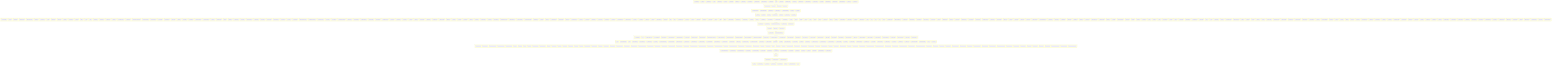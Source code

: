 graph LR
subgraph mapper.py
__mapper_py_collect_files["collect_files"]
__mapper_py_extract_python_functions["extract_python_functions"]
__mapper_py_extract_js_functions["extract_js_functions"]
__mapper_py_find_function_usages["find_function_usages"]
__mapper_py_find_file_dependencies["find_file_dependencies"]
__mapper_py_sanitize_id["sanitize_id"]
__mapper_py_generate_mermaid_subgraphs["generate_mermaid_subgraphs"]
__mapper_py_main["main"]
end
subgraph constants.py
__backend_constants_py_normalize_muscle_group["normalize_muscle_group"]
__backend_constants_py_normalize_muscle_groups["normalize_muscle_groups"]
__backend_constants_py_exercise_matches_focus_area["exercise_matches_focus_area"]
end
subgraph database.py
__backend_database_py_get_db["get_db"]
end
subgraph equipment_service.py
__backend_equipment_service_py__calculate_resistance_combinations["_calculate_resistance_combinations"]
__backend_equipment_service_py_get_available_bench_types["get_available_bench_types"]
__backend_equipment_service_py_get_available_equipment_types["get_available_equipment_types"]
__backend_equipment_service_py_get_available_weights["get_available_weights"]
__backend_equipment_service_py__calculate_plate_combinations["_calculate_plate_combinations"]
__backend_equipment_service_py_can_perform_exercise["can_perform_exercise"]
__backend_equipment_service_py_get_equipment_setup["get_equipment_setup"]
__backend_equipment_service_py__get_resistance_setup["_get_resistance_setup"]
__backend_equipment_service_py__find_resistance_combination["_find_resistance_combination"]
__backend_equipment_service_py__get_dumbbell_setup["_get_dumbbell_setup"]
__backend_equipment_service_py__get_barbell_setup["_get_barbell_setup"]
__backend_equipment_service_py_get_plate_layout["get_plate_layout"]
__backend_equipment_service_py__barbell_layout["_barbell_layout"]
__backend_equipment_service_py__dumbbell_layout["_dumbbell_layout"]
__backend_equipment_service_py__optimize_plate_distribution["_optimize_plate_distribution"]
__backend_equipment_service_py_generate_combinations["generate_combinations"]
end
subgraph main.py
__backend_main_py_safe_timedelta_hours["safe_timedelta_hours"]
__backend_main_py_safe_datetime_subtract["safe_datetime_subtract"]
__backend_main_py_update_exercise_stats_for_user["update_exercise_stats_for_user"]
__backend_main_py_analyze_skip_patterns_realtime["analyze_skip_patterns_realtime"]
__backend_main_py_score_exercise_alternative["score_exercise_alternative"]
__backend_main_py_create_user["create_user"]
__backend_main_py_get_all_users["get_all_users"]
__backend_main_py_get_user["get_user"]
__backend_main_py_update_user["update_user"]
__backend_main_py_update_user_preferences["update_user_preferences"]
__backend_main_py_get_progression_analysis["get_progression_analysis"]
__backend_main_py_delete_user["delete_user"]
__backend_main_py_get_user_favorites["get_user_favorites"]
__backend_main_py_add_favorite["add_favorite"]
__backend_main_py_remove_favorite["remove_favorite"]
__backend_main_py_clear_user_history["clear_user_history"]
__backend_main_py_get_exercises["get_exercises"]
__backend_main_py_get_exercise["get_exercise"]
__backend_main_py_get_available_equipment["get_available_equipment"]
__backend_main_py_can_perform_exercise["can_perform_exercise"]
__backend_main_py_create_program["create_program"]
__backend_main_py_get_program_status["get_program_status"]
__backend_main_py_get_active_program["get_active_program"]
__backend_main_py_generate_program_schedule["generate_program_schedule"]
__backend_main_py_get_program_schedule["get_program_schedule"]
__backend_main_py_update_program_schedule["update_program_schedule"]
__backend_main_py__validate_session_move_schedule["_validate_session_move_schedule"]
__backend_main_py_add_to_program_schedule["add_to_program_schedule"]
__backend_main_py_remove_from_schedule["remove_from_schedule"]
__backend_main_py__get_selection_reason["_get_selection_reason"]
__backend_main_py_get_next_intelligent_session["get_next_intelligent_session"]
__backend_main_py_determine_rotation_pattern["determine_rotation_pattern"]
__backend_main_py_start_program_builder["start_program_builder"]
__backend_main_py_calculate_session_quality_score["calculate_session_quality_score"]
__backend_main_py_calculate_exercise_swap_impact["calculate_exercise_swap_impact"]
__backend_main_py_calculate_session_duration["calculate_session_duration"]
__backend_main_py_generate_comprehensive_program["generate_comprehensive_program"]
__backend_main_py_update_program["update_program"]
__backend_main_py_calculate_session_score_endpoint["calculate_session_score_endpoint"]
__backend_main_py_reorder_session_exercises["reorder_session_exercises"]
__backend_main_py_get_exercise_alternatives["get_exercise_alternatives"]
__backend_main_py_swap_exercise_in_program["swap_exercise_in_program"]
__backend_main_py_start_workout["start_workout"]
__backend_main_py_get_active_workout["get_active_workout"]
__backend_main_py_add_set["add_set"]
__backend_main_py_get_workout_sets["get_workout_sets"]
__backend_main_py_get_workout["get_workout"]
__backend_main_py_get_set_recommendations["get_set_recommendations"]
__backend_main_py_get_reason_explanation["get_reason_explanation"]
__backend_main_py_record_ml_rest_feedback["record_ml_rest_feedback"]
__backend_main_py_update_workout_fatigue["update_workout_fatigue"]
__backend_main_py_complete_workout["complete_workout"]
__backend_main_py_update_set_rest_duration["update_set_rest_duration"]
__backend_main_py_get_user_stats["get_user_stats"]
__backend_main_py_get_progress_data["get_progress_data"]
__backend_main_py_get_exercise_progression["get_exercise_progression"]
__backend_main_py_calculate_trend["calculate_trend"]
__backend_main_py_get_personal_records["get_personal_records"]
__backend_main_py_get_attendance_calendar["get_attendance_calendar"]
__backend_main_py_calculate_optimal_session_spacing["calculate_optimal_session_spacing"]
__backend_main_py_populate_program_planning_intelligent["populate_program_planning_intelligent"]
__backend_main_py_adapt_session_exercises["adapt_session_exercises"]
__backend_main_py_extract_primary_muscles["extract_primary_muscles"]
__backend_main_py_populate_user_planning_intelligent["populate_user_planning_intelligent"]
__backend_main_py_calculate_recovery_warnings["calculate_recovery_warnings"]
__backend_main_py_generate_week_optimization_suggestions["generate_week_optimization_suggestions"]
__backend_main_py_get_volume_burndown["get_volume_burndown"]
__backend_main_py_get_muscle_sunburst["get_muscle_sunburst"]
__backend_main_py_get_recovery_gantt["get_recovery_gantt"]
__backend_main_py_get_muscle_balance["get_muscle_balance"]
__backend_main_py_get_ml_confidence_evolution["get_ml_confidence_evolution"]
__backend_main_py_get_ml_adjustments_flow["get_ml_adjustments_flow"]
__backend_main_py_get_time_distribution["get_time_distribution"]
__backend_main_py_get_workout_intensity_recovery["get_workout_intensity_recovery"]
__backend_main_py_get_ml_insights_overview["get_ml_insights_overview"]
__backend_main_py_get_ml_progression_analysis["get_ml_progression_analysis"]
__backend_main_py_get_ml_recommendations_accuracy["get_ml_recommendations_accuracy"]
__backend_main_py_get_ml_exercise_patterns["get_ml_exercise_patterns"]
__backend_main_py_get_muscles_for_group["get_muscles_for_group"]
__backend_main_py_get_available_weights["get_available_weights"]
__backend_main_py_get_plate_layout["get_plate_layout"]
__backend_main_py_toggle_plate_helper["toggle_plate_helper"]
__backend_main_py_refresh_user_stats["refresh_user_stats"]
__backend_main_py_record_ml_feedback["record_ml_feedback"]
__backend_main_py_update_program_schedule_metadata["update_program_schedule_metadata"]
__backend_main_py_estimate_exercise_duration["estimate_exercise_duration"]
__backend_main_py_normalize_datetime_for_comparison["normalize_datetime_for_comparison"]
end
subgraph ml_engine.py
__backend_ml_engine_py___init__["__init__"]
__backend_ml_engine_py_get_user_available_equipment["get_user_available_equipment"]
__backend_ml_engine_py__mean["_mean"]
__backend_ml_engine_py__linear_regression_slope["_linear_regression_slope"]
__backend_ml_engine_py_calculate_starting_weight["calculate_starting_weight"]
__backend_ml_engine_py__estimate_initial_weight["_estimate_initial_weight"]
__backend_ml_engine_py__get_user_weight["_get_user_weight"]
__backend_ml_engine_py_predict_next_session_performance["predict_next_session_performance"]
__backend_ml_engine_py_adjust_workout_in_progress["adjust_workout_in_progress"]
__backend_ml_engine_py_calculate_optimal_rep_range["calculate_optimal_rep_range"]
__backend_ml_engine_py__get_adjustment_reason["_get_adjustment_reason"]
__backend_ml_engine_py_generate_adaptive_program["generate_adaptive_program"]
__backend_ml_engine_py_generate_adaptive_workout["generate_adaptive_workout"]
__backend_ml_engine_py__estimate_session_duration["_estimate_session_duration"]
__backend_ml_engine_py__generate_fallback_workout["_generate_fallback_workout"]
__backend_ml_engine_py__select_exercises_for_day["_select_exercises_for_day"]
__backend_ml_engine_py_get_sets_reps_for_level["get_sets_reps_for_level"]
__backend_ml_engine_py_analyze_injury_risk["analyze_injury_risk"]
__backend_ml_engine_py_calculate_weight_for_exercise["calculate_weight_for_exercise"]
__backend_ml_engine_py__get_default_weight_for_exercise["_get_default_weight_for_exercise"]
__backend_ml_engine_py___init__["__init__"]
__backend_ml_engine_py_get_muscle_readiness["get_muscle_readiness"]
__backend_ml_engine_py___init__["__init__"]
__backend_ml_engine_py_calculate_optimal_volume["calculate_optimal_volume"]
__backend_ml_engine_py_get_volume_deficit["get_volume_deficit"]
__backend_ml_engine_py___init__["__init__"]
__backend_ml_engine_py_get_user_available_equipment["get_user_available_equipment"]
__backend_ml_engine_py_build_session["build_session"]
__backend_ml_engine_py__check_equipment_availability["_check_equipment_availability"]
__backend_ml_engine_py__select_best_exercises["_select_best_exercises"]
__backend_ml_engine_py__is_suitable_level["_is_suitable_level"]
__backend_ml_engine_py___init__["__init__"]
__backend_ml_engine_py_get_trajectory_status["get_trajectory_status"]
__backend_ml_engine_py__calculate_volume_by_muscle["_calculate_volume_by_muscle"]
__backend_ml_engine_py__calculate_consistency_score["_calculate_consistency_score"]
__backend_ml_engine_py__calculate_volume_adherence["_calculate_volume_adherence"]
__backend_ml_engine_py__analyze_muscle_balance["_analyze_muscle_balance"]
__backend_ml_engine_py__generate_insights["_generate_insights"]
__backend_ml_engine_py_get_exercise_staleness["get_exercise_staleness"]
__backend_ml_engine_py___init__["__init__"]
__backend_ml_engine_py_handle_session_completed["handle_session_completed"]
__backend_ml_engine_py_handle_session_skipped["handle_session_skipped"]
__backend_ml_engine_py_get_smart_reminder["get_smart_reminder"]
__backend_ml_engine_py__update_current_volumes["_update_current_volumes"]
__backend_ml_engine_py__calculate_7day_volume["_calculate_7day_volume"]
__backend_ml_engine_py__detect_overtraining["_detect_overtraining"]
__backend_ml_engine_py__force_deload_period["_force_deload_period"]
__backend_ml_engine_py__recalibrate_targets["_recalibrate_targets"]
__backend_ml_engine_py_analyze_program_performance["analyze_program_performance"]
__backend_ml_engine_py_suggest_program_adjustments["suggest_program_adjustments"]
__backend_ml_engine_py_score_ex["score_ex"]
__backend_ml_engine_py_pick_from_group["pick_from_group"]
end
subgraph ml_recommendations.py
__backend_ml_recommendations_py_safe_timedelta_hours["safe_timedelta_hours"]
__backend_ml_recommendations_py___init__["__init__"]
__backend_ml_recommendations_py__calculate_performance_score["_calculate_performance_score"]
__backend_ml_recommendations_py_get_set_recommendations["get_set_recommendations"]
__backend_ml_recommendations_py__get_historical_context["_get_historical_context"]
__backend_ml_recommendations_py__calculate_performance_state["_calculate_performance_state"]
__backend_ml_recommendations_py__apply_variable_weight_strategy["_apply_variable_weight_strategy"]
__backend_ml_recommendations_py__get_session_context["_get_session_context"]
__backend_ml_recommendations_py__calculate_base_effort_factor["_calculate_base_effort_factor"]
__backend_ml_recommendations_py__calculate_rest_impact_factor["_calculate_rest_impact_factor"]
__backend_ml_recommendations_py__calculate_performance_consistency_factor["_calculate_performance_consistency_factor"]
__backend_ml_recommendations_py__calculate_set_progression_factor["_calculate_set_progression_factor"]
__backend_ml_recommendations_py__calculate_session_fatigue_factor["_calculate_session_fatigue_factor"]
__backend_ml_recommendations_py__calculate_weight_recommendation["_calculate_weight_recommendation"]
__backend_ml_recommendations_py__calculate_reps_recommendation["_calculate_reps_recommendation"]
__backend_ml_recommendations_py__calculate_adaptive_rest_recommendation["_calculate_adaptive_rest_recommendation"]
__backend_ml_recommendations_py__apply_safety_constraints["_apply_safety_constraints"]
__backend_ml_recommendations_py__calculate_adaptive_confidence["_calculate_adaptive_confidence"]
__backend_ml_recommendations_py__generate_adaptive_reasoning["_generate_adaptive_reasoning"]
__backend_ml_recommendations_py__apply_fixed_weight_strategy["_apply_fixed_weight_strategy"]
__backend_ml_recommendations_py__calculate_optimal_rest["_calculate_optimal_rest"]
__backend_ml_recommendations_py__get_or_create_coefficients["_get_or_create_coefficients"]
__backend_ml_recommendations_py__update_user_coefficients["_update_user_coefficients"]
__backend_ml_recommendations_py__detect_progression_patterns["_detect_progression_patterns"]
__backend_ml_recommendations_py__determine_change["_determine_change"]
__backend_ml_recommendations_py__estimate_initial_weight["_estimate_initial_weight"]
__backend_ml_recommendations_py__legacy_estimate_weight["_legacy_estimate_weight"]
__backend_ml_recommendations_py_calculate_exercise_volume["calculate_exercise_volume"]
__backend_ml_recommendations_py__estimate_weight["_estimate_weight"]
__backend_ml_recommendations_py__calculate_fatigue_adjustment["_calculate_fatigue_adjustment"]
__backend_ml_recommendations_py__calculate_effort_adjustment["_calculate_effort_adjustment"]
__backend_ml_recommendations_py__calculate_rest_adjustment["_calculate_rest_adjustment"]
__backend_ml_recommendations_py__find_closest_available_weight["_find_closest_available_weight"]
__backend_ml_recommendations_py__calculate_confidence["_calculate_confidence"]
__backend_ml_recommendations_py__calculate_rest_consistency["_calculate_rest_consistency"]
__backend_ml_recommendations_py__generate_reasoning["_generate_reasoning"]
__backend_ml_recommendations_py__determine_change["_determine_change"]
__backend_ml_recommendations_py_record_set_performance["record_set_performance"]
end
subgraph routes.py
__backend_routes_py_get_adaptive_targets["get_adaptive_targets"]
__backend_routes_py__generate_scoring_recommendations["_generate_scoring_recommendations"]
end
subgraph schemas.py
__backend_schemas_py_validate_duration["validate_duration"]
__backend_schemas_py_validate_frequency["validate_frequency"]
__backend_schemas_py_validate_focus_areas["validate_focus_areas"]
end
subgraph weight_calculator.py
__backend_weight_calculator_py_get_barbell_weights["get_barbell_weights"]
__backend_weight_calculator_py_get_dumbbell_weights["get_dumbbell_weights"]
__backend_weight_calculator_py__calculate_mixed_dumbbell_combinations["_calculate_mixed_dumbbell_combinations"]
__backend_weight_calculator_py_get_kettlebell_weights["get_kettlebell_weights"]
__backend_weight_calculator_py_get_machine_weights["get_machine_weights"]
end
subgraph app.js
__frontend_app_js_storeCurrentScoringData["storeCurrentScoringData"]
__frontend_app_js_transitionTo["transitionTo"]
__frontend_app_js_updateUIForState["updateUIForState"]
__frontend_app_js_validateEquipmentConfig["validateEquipmentConfig"]
__frontend_app_js_showAvailableWeightsPreview["showAvailableWeightsPreview"]
__frontend_app_js_handleUrlAction["handleUrlAction"]
__frontend_app_js_registerServiceWorker["registerServiceWorker"]
__frontend_app_js_showView["showView"]
__frontend_app_js_showMainInterface["showMainInterface"]
__frontend_app_js_showOnboarding["showOnboarding"]
__frontend_app_js_showHomePage["showHomePage"]
__frontend_app_js_loadExistingProfiles["loadExistingProfiles"]
__frontend_app_js_startNewProfile["startNewProfile"]
__frontend_app_js_showStep["showStep"]
__frontend_app_js_nextStep["nextStep"]
__frontend_app_js_prevStep["prevStep"]
__frontend_app_js_updateProgressBar["updateProgressBar"]
__frontend_app_js_validateCurrentStep["validateCurrentStep"]
__frontend_app_js_loadEquipmentStep["loadEquipmentStep"]
__frontend_app_js_toggleEquipment["toggleEquipment"]
__frontend_app_js_loadDetailedEquipmentConfig["loadDetailedEquipmentConfig"]
__frontend_app_js_getBenchCapabilities["getBenchCapabilities"]
__frontend_app_js_estimateExerciseCompatibilityFromBench["estimateExerciseCompatibilityFromBench"]
__frontend_app_js__estimateExerciseCompatibility["_estimateExerciseCompatibility"]
__frontend_app_js_showEquipmentWarnings["showEquipmentWarnings"]
__frontend_app_js_completeOnboarding["completeOnboarding"]
__frontend_app_js_showMainInterface["showMainInterface"]
__frontend_app_js_collectEquipmentConfig["collectEquipmentConfig"]
__frontend_app_js_collectFocusAreas["collectFocusAreas"]
__frontend_app_js_loadDashboard["loadDashboard"]
__frontend_app_js_loadProgramStatus["loadProgramStatus"]
__frontend_app_js_startProgramBuilder["startProgramBuilder"]
__frontend_app_js_enrichWorkoutsWithExercises["enrichWorkoutsWithExercises"]
__frontend_app_js_showWorkoutResumeBanner["showWorkoutResumeBanner"]
__frontend_app_js_resumeWorkout["resumeWorkout"]
__frontend_app_js_abandonActiveWorkout["abandonActiveWorkout"]
__frontend_app_js_skipExercise["skipExercise"]
__frontend_app_js_showSkipModal["showSkipModal"]
__frontend_app_js_restartSkippedExercise["restartSkippedExercise"]
__frontend_app_js_getExerciseName["getExerciseName"]
__frontend_app_js_updateExecuteButtonState["updateExecuteButtonState"]
__frontend_app_js_loadMuscleReadiness["loadMuscleReadiness"]
__frontend_app_js_isWorkoutComplete["isWorkoutComplete"]
__frontend_app_js_loadRecentWorkouts["loadRecentWorkouts"]
__frontend_app_js_generateMuscleDistribution["generateMuscleDistribution"]
__frontend_app_js_toggleMuscleTooltip["toggleMuscleTooltip"]
__frontend_app_js_startFreeWorkout["startFreeWorkout"]
__frontend_app_js_startProgramWorkout["startProgramWorkout"]
__frontend_app_js_showComprehensiveSessionPreview["showComprehensiveSessionPreview"]
__frontend_app_js_confirmStartComprehensiveWorkout["confirmStartComprehensiveWorkout"]
__frontend_app_js_setupComprehensiveWorkout["setupComprehensiveWorkout"]
__frontend_app_js_regenerateSession["regenerateSession"]
__frontend_app_js_getFocusAreaName["getFocusAreaName"]
__frontend_app_js_setupProgramWorkoutWithSelection["setupProgramWorkoutWithSelection"]
__frontend_app_js_showSessionPreview["showSessionPreview"]
__frontend_app_js_showProgramStartModal["showProgramStartModal"]
__frontend_app_js_buildEnhancedModalContent["buildEnhancedModalContent"]
__frontend_app_js_buildExerciseItemHTML["buildExerciseItemHTML"]
__frontend_app_js_storeCurrentScoringData["storeCurrentScoringData"]
__frontend_app_js_showProgramPreview["showProgramPreview"]
__frontend_app_js_confirmStartProgramWorkout["confirmStartProgramWorkout"]
__frontend_app_js_setupFreeWorkout["setupFreeWorkout"]
__frontend_app_js_setupProgramWorkout["setupProgramWorkout"]
__frontend_app_js_selectExerciseById["selectExerciseById"]
__frontend_app_js_selectExercise["selectExercise"]
__frontend_app_js_renderMLToggle["renderMLToggle"]
__frontend_app_js_renderMLConfidence["renderMLConfidence"]
__frontend_app_js_toggleMLAdjustment["toggleMLAdjustment"]
__frontend_app_js_renderMLExplanation["renderMLExplanation"]
__frontend_app_js_displayRecommendations["displayRecommendations"]
__frontend_app_js_addToMLHistory["addToMLHistory"]
__frontend_app_js_renderMLHistory["renderMLHistory"]
__frontend_app_js_formatTimeAgo["formatTimeAgo"]
__frontend_app_js_getConfidenceIcon["getConfidenceIcon"]
__frontend_app_js_toggleMLHistory["toggleMLHistory"]
__frontend_app_js_recordMLDecision["recordMLDecision"]
__frontend_app_js_updateMLHistoryDisplay["updateMLHistoryDisplay"]
__frontend_app_js_updateSeriesDots["updateSeriesDots"]
__frontend_app_js_updateHeaderProgress["updateHeaderProgress"]
__frontend_app_js_updateProgramExerciseProgress["updateProgramExerciseProgress"]
__frontend_app_js_updateSetNavigationButtons["updateSetNavigationButtons"]
__frontend_app_js_updateSetRecommendations["updateSetRecommendations"]
__frontend_app_js_displayRecommendationChanges["displayRecommendationChanges"]
__frontend_app_js_updateAIDetailsPanel["updateAIDetailsPanel"]
__frontend_app_js_toggleAIDetails["toggleAIDetails"]
__frontend_app_js_syncMLToggles["syncMLToggles"]
__frontend_app_js_renderConfidenceIndicators["renderConfidenceIndicators"]
__frontend_app_js_renderSingleConfidence["renderSingleConfidence"]
__frontend_app_js_getExerciseType["getExerciseType"]
__frontend_app_js_configureUIForExerciseType["configureUIForExerciseType"]
__frontend_app_js_configureIsometric["configureIsometric"]
__frontend_app_js_setupIsometricTimer["setupIsometricTimer"]
__frontend_app_js_handleIsometricAction["handleIsometricAction"]
__frontend_app_js_cleanupIsometricTimer["cleanupIsometricTimer"]
__frontend_app_js_configureBodyweight["configureBodyweight"]
__frontend_app_js_configureWeighted["configureWeighted"]
__frontend_app_js_calculateMaxDumbbellWeight["calculateMaxDumbbellWeight"]
__frontend_app_js_updateRestRecommendation["updateRestRecommendation"]
__frontend_app_js_updateConfidence["updateConfidence"]
__frontend_app_js_applyDefaultValues["applyDefaultValues"]
__frontend_app_js_updateSetsHistory["updateSetsHistory"]
__frontend_app_js_finishExercise["finishExercise"]
__frontend_app_js_loadNextProgramExercise["loadNextProgramExercise"]
__frontend_app_js_updateRestTimer["updateRestTimer"]
__frontend_app_js_skipRest["skipRest"]
__frontend_app_js_endRest["endRest"]
__frontend_app_js_showExerciseCompletion["showExerciseCompletion"]
__frontend_app_js_startWorkoutTimer["startWorkoutTimer"]
__frontend_app_js_startSetTimer["startSetTimer"]
__frontend_app_js_toggleWorkoutAudio["toggleWorkoutAudio"]
__frontend_app_js_setAudioVolume["setAudioVolume"]
__frontend_app_js_testWorkoutSounds["testWorkoutSounds"]
__frontend_app_js_endWorkout["endWorkout"]
__frontend_app_js_loadStats["loadStats"]
__frontend_app_js_loadStats["loadStats"]
__frontend_app_js_loadProfile["loadProfile"]
__frontend_app_js_updateProgramCardStatus["updateProgramCardStatus"]
__frontend_app_js_toggleWeightPreference["toggleWeightPreference"]
__frontend_app_js_toggleSoundNotifications["toggleSoundNotifications"]
__frontend_app_js_togglePlateHelper["togglePlateHelper"]
__frontend_app_js_editEquipment["editEquipment"]
__frontend_app_js_toggleModalEquipment["toggleModalEquipment"]
__frontend_app_js_estimateTrainingCapacity["estimateTrainingCapacity"]
__frontend_app_js_showConfigurationSummary["showConfigurationSummary"]
__frontend_app_js_saveEquipmentChanges["saveEquipmentChanges"]
__frontend_app_js_clearHistory["clearHistory"]
__frontend_app_js_deleteProfile["deleteProfile"]
__frontend_app_js_showModal["showModal"]
__frontend_app_js_closeModal["closeModal"]
__frontend_app_js_showToast["showToast"]
__frontend_app_js_formatTime["formatTime"]
__frontend_app_js_formatDate["formatDate"]
__frontend_app_js_setupEventListeners["setupEventListeners"]
__frontend_app_js_filterExercises["filterExercises"]
__frontend_app_js_toggleFavorite["toggleFavorite"]
__frontend_app_js_updateFavoritesTabCount["updateFavoritesTabCount"]
__frontend_app_js_updateFavoriteDisplay["updateFavoriteDisplay"]
__frontend_app_js_playRestSound["playRestSound"]
__frontend_app_js_showExerciseSelection["showExerciseSelection"]
__frontend_app_js_apiRequest["apiRequest"]
__frontend_app_js_apiGet["apiGet"]
__frontend_app_js_apiPost["apiPost"]
__frontend_app_js_apiPut["apiPut"]
__frontend_app_js_apiDelete["apiDelete"]
__frontend_app_js_loadProgramExercisesList["loadProgramExercisesList"]
__frontend_app_js_handleExerciseCardSimpleClick["handleExerciseCardSimpleClick"]
__frontend_app_js_handleExerciseAction["handleExerciseAction"]
__frontend_app_js_handleExerciseCardClick["handleExerciseCardClick"]
__frontend_app_js_selectProgramExercise["selectProgramExercise"]
__frontend_app_js_saveCurrentExerciseState["saveCurrentExerciseState"]
__frontend_app_js_cleanupCurrentState["cleanupCurrentState"]
__frontend_app_js_restartExercise["restartExercise"]
__frontend_app_js_loadAvailableExercises["loadAvailableExercises"]
__frontend_app_js_searchExercises["searchExercises"]
__frontend_app_js_filterByMuscleGroup["filterByMuscleGroup"]
__frontend_app_js_showNoFavoritesMessage["showNoFavoritesMessage"]
__frontend_app_js_enableHorizontalScroll["enableHorizontalScroll"]
__frontend_app_js_selectExerciseFromCard["selectExerciseFromCard"]
__frontend_app_js_calculateAdaptiveRestTime["calculateAdaptiveRestTime"]
__frontend_app_js_calculateSessionStats["calculateSessionStats"]
__frontend_app_js_showSessionSummary["showSessionSummary"]
__frontend_app_js_sendNotification["sendNotification"]
__frontend_app_js_vibratePattern["vibratePattern"]
__frontend_app_js_saveWorkoutState["saveWorkoutState"]
__frontend_app_js_loadWorkoutState["loadWorkoutState"]
__frontend_app_js_clearWorkoutState["clearWorkoutState"]
__frontend_app_js_updateExerciseProgress["updateExerciseProgress"]
__frontend_app_js_getCurrentProgramExercisesCount["getCurrentProgramExercisesCount"]
__frontend_app_js_validateWorkoutState["validateWorkoutState"]
__frontend_app_js_handleWorkoutError["handleWorkoutError"]
__frontend_app_js_getSuggestedWeight["getSuggestedWeight"]
__frontend_app_js_findClosestWeight["findClosestWeight"]
__frontend_app_js_updatePlateHelper["updatePlateHelper"]
__frontend_app_js_showPlateHelper["showPlateHelper"]
__frontend_app_js_createSimpleLayout["createSimpleLayout"]
__frontend_app_js_createDumbbellVisualization["createDumbbellVisualization"]
__frontend_app_js_createBarbellVisualization["createBarbellVisualization"]
__frontend_app_js_hidePlateHelper["hidePlateHelper"]
__frontend_app_js_startRestPeriod["startRestPeriod"]
__frontend_app_js_requestNotificationPermission["requestNotificationPermission"]
__frontend_app_js_setSessionFatigue["setSessionFatigue"]
__frontend_app_js_adjustWeight["adjustWeight"]
__frontend_app_js_adjustWeightUp["adjustWeightUp"]
__frontend_app_js_adjustWeightDown["adjustWeightDown"]
__frontend_app_js_adjustReps["adjustReps"]
__frontend_app_js_adjustDuration["adjustDuration"]
__frontend_app_js_executeSet["executeSet"]
__frontend_app_js_getSetTimerSeconds["getSetTimerSeconds"]
__frontend_app_js_selectFatigue["selectFatigue"]
__frontend_app_js_selectEffort["selectEffort"]
__frontend_app_js_checkAutoValidation["checkAutoValidation"]
__frontend_app_js_saveFeedbackAndRest["saveFeedbackAndRest"]
__frontend_app_js_resetFeedbackSelection["resetFeedbackSelection"]
__frontend_app_js_showAutoValidation["showAutoValidation"]
__frontend_app_js_setFatigue["setFatigue"]
__frontend_app_js_setEffort["setEffort"]
__frontend_app_js_validateSessionState["validateSessionState"]
__frontend_app_js_completeRest["completeRest"]
__frontend_app_js_updateLastSetRestDuration["updateLastSetRestDuration"]
__frontend_app_js_showSetCompletionOptions["showSetCompletionOptions"]
__frontend_app_js_addExtraSet["addExtraSet"]
__frontend_app_js_handleExtraSet["handleExtraSet"]
__frontend_app_js_previousSet["previousSet"]
__frontend_app_js_changeExercise["changeExercise"]
__frontend_app_js_initiateSwap["initiateSwap"]
__frontend_app_js_executeSwapTransition["executeSwapTransition"]
__frontend_app_js_updateLocalStateAfterSwap["updateLocalStateAfterSwap"]
__frontend_app_js_showSwapReasonModal["showSwapReasonModal"]
__frontend_app_js_proceedToAlternatives["proceedToAlternatives"]
__frontend_app_js_showAlternativesFromAPI["showAlternativesFromAPI"]
__frontend_app_js_showAlternativesModal["showAlternativesModal"]
__frontend_app_js_selectAlternativeManual["selectAlternativeManual"]
__frontend_app_js_selectAlternative["selectAlternative"]
__frontend_app_js_keepCurrentWithAdaptation["keepCurrentWithAdaptation"]
__frontend_app_js_getReasonLabel["getReasonLabel"]
__frontend_app_js_executeSwap["executeSwap"]
__frontend_app_js_adjustRestTime["adjustRestTime"]
__frontend_app_js_addRestTime["addRestTime"]
__frontend_app_js_pauseWorkout["pauseWorkout"]
__frontend_app_js_abandonWorkout["abandonWorkout"]
__frontend_app_js_showProgramExerciseList["showProgramExerciseList"]
__frontend_app_js_canSwapExercise["canSwapExercise"]
__frontend_app_js_getCurrentExerciseData["getCurrentExerciseData"]
__frontend_app_js_initSwipeGestures["initSwipeGestures"]
__frontend_app_js_addSwipeSupport["addSwipeSupport"]
__frontend_app_js_addSwipeToExerciseCards["addSwipeToExerciseCards"]
__frontend_app_js_initializeExerciseReorder["initializeExerciseReorder"]
__frontend_app_js_handleTouchStart["handleTouchStart"]
__frontend_app_js_handleTouchMove["handleTouchMove"]
__frontend_app_js_handleTouchEnd["handleTouchEnd"]
__frontend_app_js_handleMouseDown["handleMouseDown"]
__frontend_app_js_handleMouseMove["handleMouseMove"]
__frontend_app_js_handleMouseUp["handleMouseUp"]
__frontend_app_js_startDragVisualFeedback["startDragVisualFeedback"]
__frontend_app_js_reorderExercisesInDOM["reorderExercisesInDOM"]
__frontend_app_js_updateExerciseNumbers["updateExerciseNumbers"]
__frontend_app_js_finalizeDragOperation["finalizeDragOperation"]
__frontend_app_js_getCurrentExerciseOrder["getCurrentExerciseOrder"]
__frontend_app_js_updateScoreDisplay["updateScoreDisplay"]
__frontend_app_js_showScoreChangeFeedback["showScoreChangeFeedback"]
__frontend_app_js_applyOptimalOrder["applyOptimalOrder"]
__frontend_app_js_cleanupDragDropListeners["cleanupDragDropListeners"]
__frontend_app_js_showProgramBuilder["showProgramBuilder"]
__frontend_app_js_addScoreAnimations["addScoreAnimations"]
__frontend_app_js_showPlanning["showPlanning"]
__frontend_app_js_showProgramInterface["showProgramInterface"]
__frontend_app_js_showProgramChoiceModal["showProgramChoiceModal"]
__frontend_app_js_showNextSession["showNextSession"]
__frontend_app_js_showPlanningFromProgram["showPlanningFromProgram"]
end
subgraph muscle-colors.js
__frontend_muscle_colors_js_getMuscleColor["getMuscleColor"]
__frontend_muscle_colors_js_getMuscleGroup["getMuscleGroup"]
__frontend_muscle_colors_js_getChartColors["getChartColors"]
__frontend_muscle_colors_js_getMuscleBackground["getMuscleBackground"]
__frontend_muscle_colors_js_getMuscleClass["getMuscleClass"]
__frontend_muscle_colors_js_getVolumeChartConfig["getVolumeChartConfig"]
__frontend_muscle_colors_js_applyMuscleStyle["applyMuscleStyle"]
end
subgraph planning.js
__frontend_planning_js_checkUserHasActiveProgram["checkUserHasActiveProgram"]
__frontend_planning_js_showUpcomingSessionsModal["showUpcomingSessionsModal"]
__frontend_planning_js_getUpcomingSessions["getUpcomingSessions"]
__frontend_planning_js_renderUpcomingSession["renderUpcomingSession"]
__frontend_planning_js_showNoProgramSessionsModal["showNoProgramSessionsModal"]
__frontend_planning_js_getScoreColor["getScoreColor"]
__frontend_planning_js_getMuscleColor["getMuscleColor"]
end
subgraph session_quality_engine.js
__frontend_session_quality_engine_js_renderScoreBreakdown["renderScoreBreakdown"]
__frontend_session_quality_engine_js_getScoreColor["getScoreColor"]
__frontend_session_quality_engine_js_getScoreGradient["getScoreGradient"]
__frontend_session_quality_engine_js_getUserContext["getUserContext"]
end
subgraph stats-charts.js
__frontend_stats_charts_js_getSafeMuscleColor["getSafeMuscleColor"]
__frontend_stats_charts_js_initStatsCharts["initStatsCharts"]
__frontend_stats_charts_js_initStatsEventListeners["initStatsEventListeners"]
__frontend_stats_charts_js_switchTab["switchTab"]
__frontend_stats_charts_js_loadActiveTabCharts["loadActiveTabCharts"]
__frontend_stats_charts_js_loadTabCharts["loadTabCharts"]
__frontend_stats_charts_js_checkUserHasData["checkUserHasData"]
__frontend_stats_charts_js_loadExercisesList["loadExercisesList"]
__frontend_stats_charts_js_loadProgressionChart["loadProgressionChart"]
__frontend_stats_charts_js_loadRecordsWaterfall["loadRecordsWaterfall"]
__frontend_stats_charts_js_loadAttendanceCalendar["loadAttendanceCalendar"]
__frontend_stats_charts_js_loadVolumeBurndownChart["loadVolumeBurndownChart"]
__frontend_stats_charts_js_loadMuscleSunburst["loadMuscleSunburst"]
__frontend_stats_charts_js_clicked["clicked"]
__frontend_stats_charts_js_loadRecoveryGantt["loadRecoveryGantt"]
__frontend_stats_charts_js_loadMuscleBalanceChart["loadMuscleBalanceChart"]
__frontend_stats_charts_js_loadMLDashboard["loadMLDashboard"]
__frontend_stats_charts_js_loadMLAccuracyChart["loadMLAccuracyChart"]
__frontend_stats_charts_js_loadMLProgressionAnalysis["loadMLProgressionAnalysis"]
__frontend_stats_charts_js_loadMLExercisePatterns["loadMLExercisePatterns"]
__frontend_stats_charts_js_loadMLAnalytics["loadMLAnalytics"]
__frontend_stats_charts_js_loadMLConfidenceChart["loadMLConfidenceChart"]
__frontend_stats_charts_js_loadMLSankeyDiagram["loadMLSankeyDiagram"]
__frontend_stats_charts_js_loadIntensityRecoveryChart["loadIntensityRecoveryChart"]
__frontend_stats_charts_js_getColorFromAge["getColorFromAge"]
__frontend_stats_charts_js_getSessionCategory["getSessionCategory"]
end